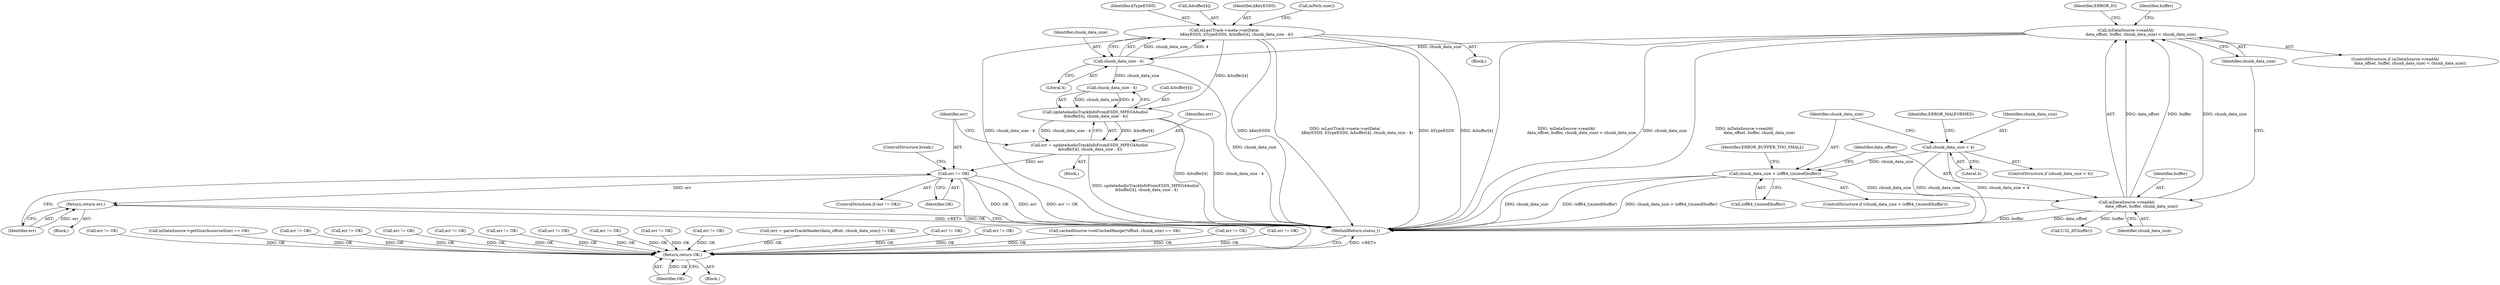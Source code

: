 digraph "0_Android_2674a7218eaa3c87f2ee26d26da5b9170e10f859@array" {
"1002090" [label="(Call,mLastTrack->meta->setData(\n                    kKeyESDS, kTypeESDS, &buffer[4], chunk_data_size - 4))"];
"1002097" [label="(Call,chunk_data_size - 4)"];
"1002073" [label="(Call,mDataSource->readAt(\n                        data_offset, buffer, chunk_data_size) < chunk_data_size)"];
"1002074" [label="(Call,mDataSource->readAt(\n                        data_offset, buffer, chunk_data_size))"];
"1002063" [label="(Call,chunk_data_size > (off64_t)sizeof(buffer))"];
"1002055" [label="(Call,chunk_data_size < 4)"];
"1002120" [label="(Call,updateAudioTrackInfoFromESDS_MPEG4Audio(\n &buffer[4], chunk_data_size - 4))"];
"1002118" [label="(Call,err = updateAudioTrackInfoFromESDS_MPEG4Audio(\n &buffer[4], chunk_data_size - 4))"];
"1002129" [label="(Call,err != OK)"];
"1002133" [label="(Return,return err;)"];
"1002925" [label="(Return,return OK;)"];
"1002132" [label="(Block,)"];
"1002054" [label="(ControlStructure,if (chunk_data_size < 4))"];
"1002099" [label="(Literal,4)"];
"1002084" [label="(Call,U32_AT(buffer))"];
"1002071" [label="(Identifier,ERROR_BUFFER_TOO_SMALL)"];
"1001954" [label="(Call,err != OK)"];
"1002097" [label="(Call,chunk_data_size - 4)"];
"1002072" [label="(ControlStructure,if (mDataSource->readAt(\n                        data_offset, buffer, chunk_data_size) < chunk_data_size))"];
"1002927" [label="(MethodReturn,status_t)"];
"1002081" [label="(Identifier,ERROR_IO)"];
"1000191" [label="(Call,mDataSource->getSize(&sourceSize) == OK)"];
"1002076" [label="(Identifier,buffer)"];
"1002128" [label="(ControlStructure,if (err != OK))"];
"1001973" [label="(Call,err != OK)"];
"1002121" [label="(Call,&buffer[4])"];
"1002129" [label="(Call,err != OK)"];
"1001791" [label="(Call,err != OK)"];
"1002098" [label="(Identifier,chunk_data_size)"];
"1002085" [label="(Identifier,buffer)"];
"1002295" [label="(Call,err != OK)"];
"1001610" [label="(Call,err != OK)"];
"1002120" [label="(Call,updateAudioTrackInfoFromESDS_MPEG4Audio(\n &buffer[4], chunk_data_size - 4))"];
"1002125" [label="(Call,chunk_data_size - 4)"];
"1001744" [label="(Call,err != OK)"];
"1002875" [label="(Call,err != OK)"];
"1000565" [label="(Call,err != OK)"];
"1002074" [label="(Call,mDataSource->readAt(\n                        data_offset, buffer, chunk_data_size))"];
"1002062" [label="(ControlStructure,if (chunk_data_size > (off64_t)sizeof(buffer)))"];
"1001475" [label="(Call,err != OK)"];
"1002075" [label="(Identifier,data_offset)"];
"1002130" [label="(Identifier,err)"];
"1002049" [label="(Block,)"];
"1002078" [label="(Identifier,chunk_data_size)"];
"1001992" [label="(Call,err != OK)"];
"1002116" [label="(Block,)"];
"1002119" [label="(Identifier,err)"];
"1002133" [label="(Return,return err;)"];
"1002092" [label="(Identifier,kTypeESDS)"];
"1002926" [label="(Identifier,OK)"];
"1002093" [label="(Call,&buffer[4])"];
"1002118" [label="(Call,err = updateAudioTrackInfoFromESDS_MPEG4Audio(\n &buffer[4], chunk_data_size - 4))"];
"1002135" [label="(ControlStructure,break;)"];
"1002063" [label="(Call,chunk_data_size > (off64_t)sizeof(buffer))"];
"1000988" [label="(Call,(err = parseTrackHeader(data_offset, chunk_data_size)) != OK)"];
"1002134" [label="(Identifier,err)"];
"1000106" [label="(Block,)"];
"1002065" [label="(Call,(off64_t)sizeof(buffer))"];
"1002064" [label="(Identifier,chunk_data_size)"];
"1002077" [label="(Identifier,chunk_data_size)"];
"1000493" [label="(Call,err != OK)"];
"1002057" [label="(Literal,4)"];
"1001824" [label="(Call,err != OK)"];
"1002925" [label="(Return,return OK;)"];
"1002091" [label="(Identifier,kKeyESDS)"];
"1002103" [label="(Call,mPath.size())"];
"1002055" [label="(Call,chunk_data_size < 4)"];
"1000394" [label="(Call,cachedSource->setCachedRange(*offset, chunk_size) == OK)"];
"1001772" [label="(Call,err != OK)"];
"1002056" [label="(Identifier,chunk_data_size)"];
"1002090" [label="(Call,mLastTrack->meta->setData(\n                    kKeyESDS, kTypeESDS, &buffer[4], chunk_data_size - 4))"];
"1002060" [label="(Identifier,ERROR_MALFORMED)"];
"1002131" [label="(Identifier,OK)"];
"1002073" [label="(Call,mDataSource->readAt(\n                        data_offset, buffer, chunk_data_size) < chunk_data_size)"];
"1002330" [label="(Call,err != OK)"];
"1002090" -> "1002049"  [label="AST: "];
"1002090" -> "1002097"  [label="CFG: "];
"1002091" -> "1002090"  [label="AST: "];
"1002092" -> "1002090"  [label="AST: "];
"1002093" -> "1002090"  [label="AST: "];
"1002097" -> "1002090"  [label="AST: "];
"1002103" -> "1002090"  [label="CFG: "];
"1002090" -> "1002927"  [label="DDG: chunk_data_size - 4"];
"1002090" -> "1002927"  [label="DDG: kKeyESDS"];
"1002090" -> "1002927"  [label="DDG: mLastTrack->meta->setData(\n                    kKeyESDS, kTypeESDS, &buffer[4], chunk_data_size - 4)"];
"1002090" -> "1002927"  [label="DDG: kTypeESDS"];
"1002090" -> "1002927"  [label="DDG: &buffer[4]"];
"1002097" -> "1002090"  [label="DDG: chunk_data_size"];
"1002097" -> "1002090"  [label="DDG: 4"];
"1002090" -> "1002120"  [label="DDG: &buffer[4]"];
"1002097" -> "1002099"  [label="CFG: "];
"1002098" -> "1002097"  [label="AST: "];
"1002099" -> "1002097"  [label="AST: "];
"1002097" -> "1002927"  [label="DDG: chunk_data_size"];
"1002073" -> "1002097"  [label="DDG: chunk_data_size"];
"1002097" -> "1002125"  [label="DDG: chunk_data_size"];
"1002073" -> "1002072"  [label="AST: "];
"1002073" -> "1002078"  [label="CFG: "];
"1002074" -> "1002073"  [label="AST: "];
"1002078" -> "1002073"  [label="AST: "];
"1002081" -> "1002073"  [label="CFG: "];
"1002085" -> "1002073"  [label="CFG: "];
"1002073" -> "1002927"  [label="DDG: mDataSource->readAt(\n                        data_offset, buffer, chunk_data_size) < chunk_data_size"];
"1002073" -> "1002927"  [label="DDG: chunk_data_size"];
"1002073" -> "1002927"  [label="DDG: mDataSource->readAt(\n                        data_offset, buffer, chunk_data_size)"];
"1002074" -> "1002073"  [label="DDG: data_offset"];
"1002074" -> "1002073"  [label="DDG: buffer"];
"1002074" -> "1002073"  [label="DDG: chunk_data_size"];
"1002074" -> "1002077"  [label="CFG: "];
"1002075" -> "1002074"  [label="AST: "];
"1002076" -> "1002074"  [label="AST: "];
"1002077" -> "1002074"  [label="AST: "];
"1002078" -> "1002074"  [label="CFG: "];
"1002074" -> "1002927"  [label="DDG: data_offset"];
"1002074" -> "1002927"  [label="DDG: buffer"];
"1002063" -> "1002074"  [label="DDG: chunk_data_size"];
"1002074" -> "1002084"  [label="DDG: buffer"];
"1002063" -> "1002062"  [label="AST: "];
"1002063" -> "1002065"  [label="CFG: "];
"1002064" -> "1002063"  [label="AST: "];
"1002065" -> "1002063"  [label="AST: "];
"1002071" -> "1002063"  [label="CFG: "];
"1002075" -> "1002063"  [label="CFG: "];
"1002063" -> "1002927"  [label="DDG: (off64_t)sizeof(buffer)"];
"1002063" -> "1002927"  [label="DDG: chunk_data_size > (off64_t)sizeof(buffer)"];
"1002063" -> "1002927"  [label="DDG: chunk_data_size"];
"1002055" -> "1002063"  [label="DDG: chunk_data_size"];
"1002055" -> "1002054"  [label="AST: "];
"1002055" -> "1002057"  [label="CFG: "];
"1002056" -> "1002055"  [label="AST: "];
"1002057" -> "1002055"  [label="AST: "];
"1002060" -> "1002055"  [label="CFG: "];
"1002064" -> "1002055"  [label="CFG: "];
"1002055" -> "1002927"  [label="DDG: chunk_data_size < 4"];
"1002055" -> "1002927"  [label="DDG: chunk_data_size"];
"1002120" -> "1002118"  [label="AST: "];
"1002120" -> "1002125"  [label="CFG: "];
"1002121" -> "1002120"  [label="AST: "];
"1002125" -> "1002120"  [label="AST: "];
"1002118" -> "1002120"  [label="CFG: "];
"1002120" -> "1002927"  [label="DDG: &buffer[4]"];
"1002120" -> "1002927"  [label="DDG: chunk_data_size - 4"];
"1002120" -> "1002118"  [label="DDG: &buffer[4]"];
"1002120" -> "1002118"  [label="DDG: chunk_data_size - 4"];
"1002125" -> "1002120"  [label="DDG: chunk_data_size"];
"1002125" -> "1002120"  [label="DDG: 4"];
"1002118" -> "1002116"  [label="AST: "];
"1002119" -> "1002118"  [label="AST: "];
"1002130" -> "1002118"  [label="CFG: "];
"1002118" -> "1002927"  [label="DDG: updateAudioTrackInfoFromESDS_MPEG4Audio(\n &buffer[4], chunk_data_size - 4)"];
"1002118" -> "1002129"  [label="DDG: err"];
"1002129" -> "1002128"  [label="AST: "];
"1002129" -> "1002131"  [label="CFG: "];
"1002130" -> "1002129"  [label="AST: "];
"1002131" -> "1002129"  [label="AST: "];
"1002134" -> "1002129"  [label="CFG: "];
"1002135" -> "1002129"  [label="CFG: "];
"1002129" -> "1002927"  [label="DDG: OK"];
"1002129" -> "1002927"  [label="DDG: err"];
"1002129" -> "1002927"  [label="DDG: err != OK"];
"1002129" -> "1002133"  [label="DDG: err"];
"1002129" -> "1002925"  [label="DDG: OK"];
"1002133" -> "1002132"  [label="AST: "];
"1002133" -> "1002134"  [label="CFG: "];
"1002134" -> "1002133"  [label="AST: "];
"1002927" -> "1002133"  [label="CFG: "];
"1002133" -> "1002927"  [label="DDG: <RET>"];
"1002134" -> "1002133"  [label="DDG: err"];
"1002925" -> "1000106"  [label="AST: "];
"1002925" -> "1002926"  [label="CFG: "];
"1002926" -> "1002925"  [label="AST: "];
"1002927" -> "1002925"  [label="CFG: "];
"1002925" -> "1002927"  [label="DDG: <RET>"];
"1002926" -> "1002925"  [label="DDG: OK"];
"1002295" -> "1002925"  [label="DDG: OK"];
"1000191" -> "1002925"  [label="DDG: OK"];
"1001744" -> "1002925"  [label="DDG: OK"];
"1000493" -> "1002925"  [label="DDG: OK"];
"1000565" -> "1002925"  [label="DDG: OK"];
"1001772" -> "1002925"  [label="DDG: OK"];
"1001791" -> "1002925"  [label="DDG: OK"];
"1000394" -> "1002925"  [label="DDG: OK"];
"1001973" -> "1002925"  [label="DDG: OK"];
"1002875" -> "1002925"  [label="DDG: OK"];
"1001475" -> "1002925"  [label="DDG: OK"];
"1001610" -> "1002925"  [label="DDG: OK"];
"1001992" -> "1002925"  [label="DDG: OK"];
"1001954" -> "1002925"  [label="DDG: OK"];
"1000988" -> "1002925"  [label="DDG: OK"];
"1001824" -> "1002925"  [label="DDG: OK"];
"1002330" -> "1002925"  [label="DDG: OK"];
}
